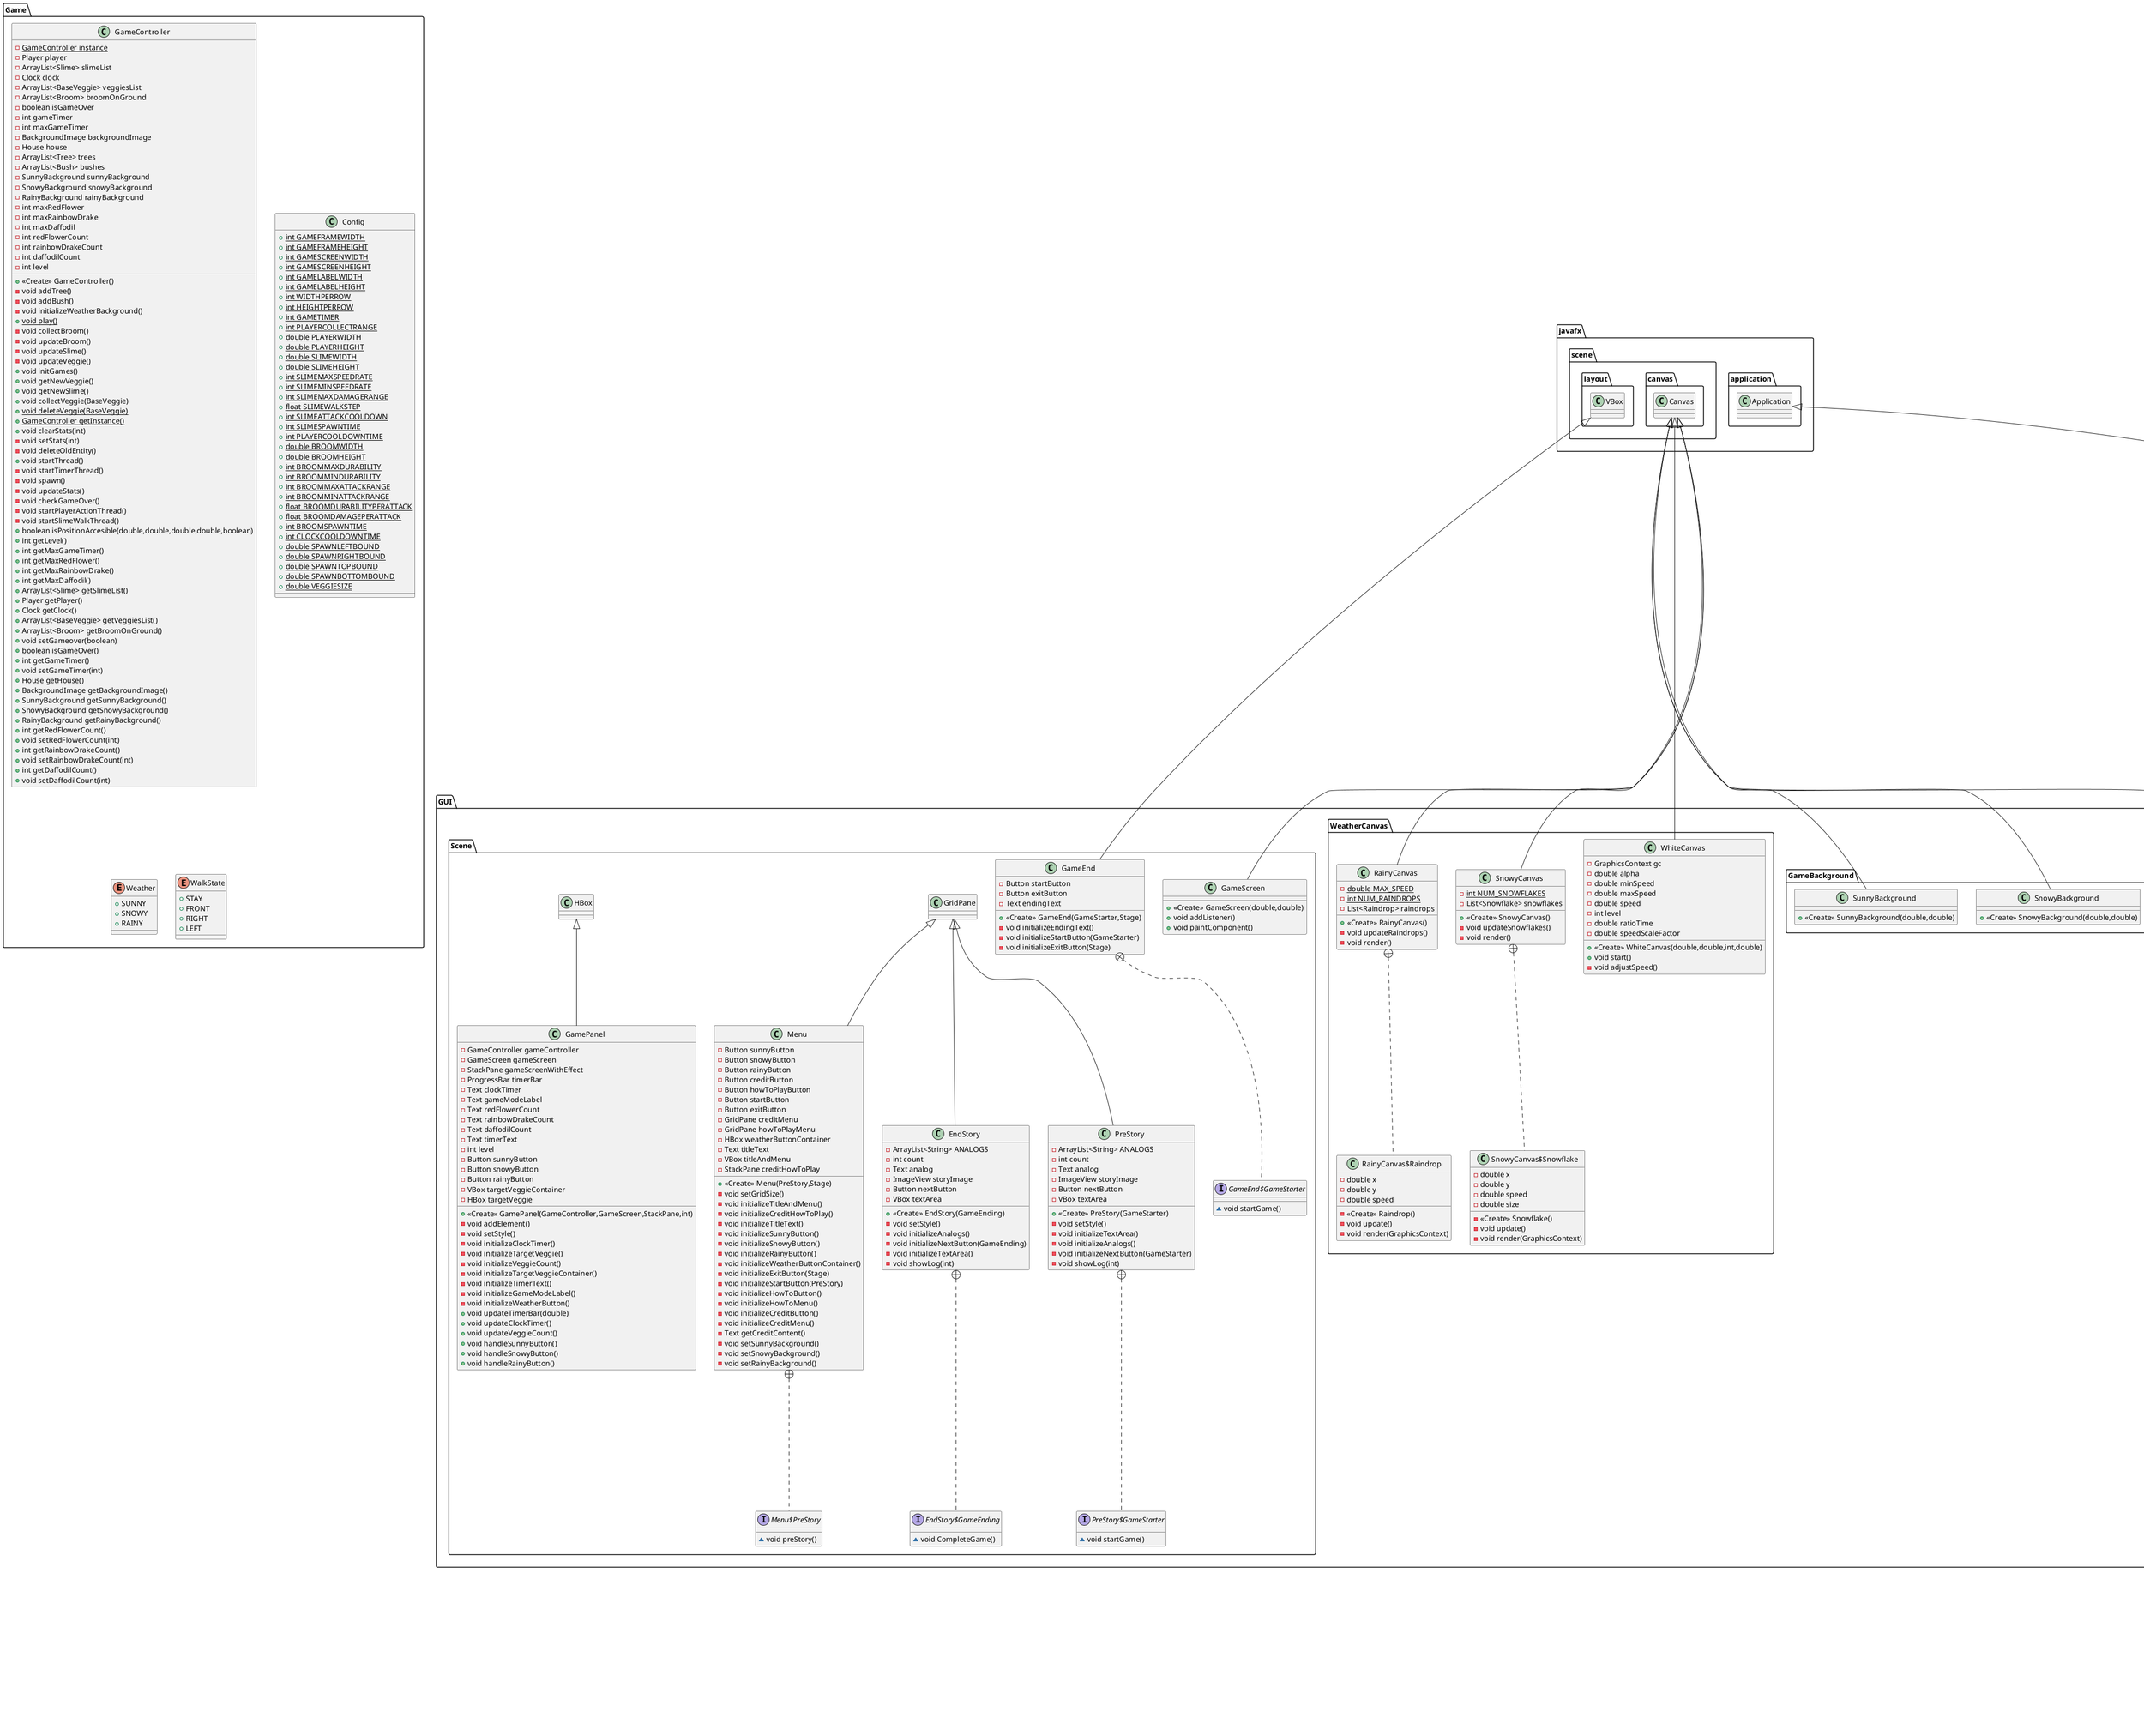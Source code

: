 @startuml
class GUISharedObject.InputUtility {
- {static} ArrayList<KeyCode> keyPressed
+ {static} boolean getKeyPressed(KeyCode)
+ {static} void setKeyPressed(KeyCode,boolean)
+ {static} void clearKeyPressed()
}


class GUI.Map.BackgroundImage {
- String imagePath
+ <<Create>> BackgroundImage()
+ void changeWeather(Config.Weather)
+ int getZ()
+ void draw(GraphicsContext)
}


class Item.Character.SpeedSlime {
+ <<Create>> SpeedSlime()
+ void draw(GraphicsContext)
}

interface Item.Interface.Attackable {
~ void attack()
~ int getAttackRange()
}

abstract class Item.Character.Slime {
- float Hp
- float maxHp
- BaseVeggie targetVeggie
- float maxDamage
+ <<Create>> Slime(int,float,float)
- void spawnOnMap()
+ void weatherEffected()
+ void attack()
+ float getMaxHp()
+ void setMaxHp(float)
+ float getMaxDamage()
+ void setMaxDamage(float)
+ float getHp()
+ void setHp(float)
+ BaseVeggie getTargetVeggie()
+ void setTargetVeggie(BaseVeggie)
+ void walk()
+ void draw(GraphicsContext)
}


class GUI.GameBackground.SunnyBackground {
+ <<Create>> SunnyBackground(double,double)
}

interface Item.Interface.Collectable {
~ void spawnOnMap()
~ void collected()
~ boolean isCollected()
}

class GUI.WeatherCanvas.RainyCanvas {
- {static} double MAX_SPEED
- {static} int NUM_RAINDROPS
- List<Raindrop> raindrops
+ <<Create>> RainyCanvas()
- void updateRaindrops()
- void render()
}


class GUI.WeatherCanvas.RainyCanvas$Raindrop {
- double x
- double y
- double speed
- <<Create>> Raindrop()
- void update()
- void render(GraphicsContext)
}


class Item.Veggie.Daffodil {
+ <<Create>> Daffodil()
+ void draw(GraphicsContext)
}

class GUI.Map.House {
- String imagePath
+ <<Create>> House(double,double,double,double)
+ int getZ()
+ void changeWeather(Config.Weather)
+ void draw(GraphicsContext)
}


class Item.Character.Player {
- Broom broom
- Config.WalkState walkState
- boolean isAttack
- int maxAttackCoolDown
+ <<Create>> Player(int,int,int,int,int)
+ void weatherEffected()
+ void attack()
+ void collectVeggie()
+ void action()
+ void walk()
+ void draw(GraphicsContext)
+ int getMaxAttackCoolDown()
+ void setMaxAttackCoolDown(int)
+ Broom getBroom()
+ void setBroom(Broom)
+ Config.WalkState getWalkState()
+ void setWalkState(Config.WalkState)
+ boolean isAttack()
+ void setAttack(boolean)
}


abstract class Item.Veggie.BaseVeggie {
- boolean isCollected
- float growthPoint
- float MAXGROWTHPOINT
- float growthRate
- float MAXGROWTHRATE
- float Hp
- float waterPoint
- float waterDroppingRate
- float MAXWATERDROPPINGRATE
- float MAXWATER
- int MAXHP
- double width
- double height
+ <<Create>> BaseVeggie(int,float,float,float,int)
+ void spawnOnMap()
+ void collected()
+ boolean isCollected()
+ void weatherEffected()
+ void draw(GraphicsContext)
- void drawGrowthDegree(GraphicsContext)
- void drawBar(GraphicsContext)
+ double getWidth()
+ double getHeight()
+ float getGrowthRate()
+ void setGrowthRate(float)
+ void setCollected(boolean)
+ float getHp()
+ void setHp(float)
+ float getWaterPoint()
+ void setWaterPoint(float)
+ float getGrowthPoint()
+ void setGrowthPoint(float)
+ float getWaterDroppingRate()
+ void setWaterDroppingRate(float)
+ int getMaxHp()
+ float getMaxWater()
}


class GUI.WeatherCanvas.WhiteCanvas {
- GraphicsContext gc
- double alpha
- double minSpeed
- double maxSpeed
- double speed
- int level
- double ratioTime
- double speedScaleFactor
+ <<Create>> WhiteCanvas(double,double,int,double)
+ void start()
- void adjustSpeed()
}


class Item.Inventory.Clock {
- Config.Weather weather
- int timer
+ <<Create>> Clock()
+ boolean changeSeason(Config.Weather)
+ Config.Weather getWeather()
+ int getTimer()
+ void setTimer(int)
}


class Item.Character.NormalSlime {
+ <<Create>> NormalSlime()
+ void draw(GraphicsContext)
}

class GUI.Scene.PreStory {
- ArrayList<String> ANALOGS
- int count
- Text analog
- ImageView storyImage
- Button nextButton
- VBox textArea
+ <<Create>> PreStory(GameStarter)
- void setStyle()
- void initializeTextArea()
- void initializeAnalogs()
- void initializeNextButton(GameStarter)
- void showLog(int)
}


interface GUI.Scene.PreStory$GameStarter {
~ void startGame()
}

class GUI.Scene.Menu {
- Button sunnyButton
- Button snowyButton
- Button rainyButton
- Button creditButton
- Button howToPlayButton
- Button startButton
- Button exitButton
- GridPane creditMenu
- GridPane howToPlayMenu
- HBox weatherButtonContainer
- Text titleText
- VBox titleAndMenu
- StackPane creditHowToPlay
+ <<Create>> Menu(PreStory,Stage)
- void setGridSize()
- void initializeTitleAndMenu()
- void initializeCreditHowToPlay()
- void initializeTitleText()
- void initializeSunnyButton()
- void initializeSnowyButton()
- void initializeRainyButton()
- void initializeWeatherButtonContainer()
- void initializeExitButton(Stage)
- void initializeStartButton(PreStory)
- void initializeHowToButton()
- void initializeHowToMenu()
- void initializeCreditButton()
- void initializeCreditMenu()
- Text getCreditContent()
- void setSunnyBackground()
- void setSnowyBackground()
- void setRainyBackground()
}


interface GUI.Scene.Menu$PreStory {
~ void preStory()
}

class GUI.Scene.GameScreen {
+ <<Create>> GameScreen(double,double)
+ void addListener()
+ void paintComponent()
}

class GUISharedObject.Entity {
# double x
# int z
# boolean visible
# <<Create>> Entity(double,double)
# <<Create>> Entity()
+ double getX()
+ void setX(double)
+ double getY()
+ void setY(double)
+ boolean isDestroyed()
+ boolean isVisible()
+ int getZ()
+ void draw(GraphicsContext)
}


class GUI.GameBackground.RainyBackground {
+ <<Create>> RainyBackground(double,double)
}

class GUISharedObject.CollidableEntity {
# double width
# double height
# <<Create>> CollidableEntity(double,double,double,double)
# <<Create>> CollidableEntity()
+ boolean collideWith(double,double,double,double)
+ double getWidth()
+ void setWidth(double)
+ double getHeight()
+ void setHeight(double)
}


interface Item.Interface.Walkable {
~ float getSpeedRate()
~ void setSpeedRate(float)
~ void walk()
}

class GUI.Scene.GameEnd {
- Button startButton
- Button exitButton
- Text endingText
+ <<Create>> GameEnd(GameStarter,Stage)
- void initializeEndingText()
- void initializeStartButton(GameStarter)
- void initializeExitButton(Stage)
}


interface GUI.Scene.GameEnd$GameStarter {
~ void startGame()
}

class GUISharedObject.RenderableHolder {
- {static} RenderableHolder instance
- List<Entity> backgroundEntities
- List<Entity> entities
- Comparator<Entity> comparator
+ {static} Image witchSprite
+ {static} Image witchWalkSprite
+ {static} Image witchBroomSprite
+ {static} Image witchWalkBroomSprite
+ {static} Image witchAttackSprite
+ {static} Image witchRightSprite
+ {static} Image witchRightBroomSprite
+ {static} Image witchLeftSprite
+ {static} Image witchLeftBroomSprite
+ {static} Image broomSprite
+ {static} Image normalSlimeSprite
+ {static} Image hitHardSlimeSprite
+ {static} Image speedSlimeSprite
+ {static} Image rainbowDrakeIdleSprite
+ {static} Image redFlowerIdleSprite
+ {static} Image daffodilIdleSprite
+ {static} AudioClip hitSound
+ {static} AudioClip collectSound
+ {static} AudioClip clockSound
+ {static} AudioClip mainMenuSong
+ {static} AudioClip storySong
+ {static} AudioClip gameSong
+ <<Create>> RenderableHolder()
+ {static} void loadResource()
+ void add(Entity)
+ void addBackground(Entity)
+ void update()
+ {static} RenderableHolder getInstance()
+ List<Entity> getEntities()
+ List<Entity> getBackgroundEntities()
}


class Main {
- int level
+ {static} void main(String[])
+ void start(Stage)
- void preStory(Stage)
- void EndStory(Stage)
- void startGame(Stage)
- void gameEnd(Stage)
- void ConpleteGame(Stage)
}


class GUI.Map.Tree {
- String imagePath
- int option
+ <<Create>> Tree(double,double,double,double,int,int)
+ void changeWeather(Config.Weather)
+ void draw(GraphicsContext)
}


class Game.GameController {
- {static} GameController instance
- Player player
- ArrayList<Slime> slimeList
- Clock clock
- ArrayList<BaseVeggie> veggiesList
- ArrayList<Broom> broomOnGround
- boolean isGameOver
- int gameTimer
- int maxGameTimer
- BackgroundImage backgroundImage
- House house
- ArrayList<Tree> trees
- ArrayList<Bush> bushes
- SunnyBackground sunnyBackground
- SnowyBackground snowyBackground
- RainyBackground rainyBackground
- int maxRedFlower
- int maxRainbowDrake
- int maxDaffodil
- int redFlowerCount
- int rainbowDrakeCount
- int daffodilCount
- int level
+ <<Create>> GameController()
- void addTree()
- void addBush()
- void initializeWeatherBackground()
+ {static} void play()
- void collectBroom()
- void updateBroom()
- void updateSlime()
- void updateVeggie()
+ void initGames()
+ void getNewVeggie()
+ void getNewSlime()
+ void collectVeggie(BaseVeggie)
+ {static} void deleteVeggie(BaseVeggie)
+ {static} GameController getInstance()
+ void clearStats(int)
- void setStats(int)
- void deleteOldEntity()
+ void startThread()
- void startTimerThread()
- void spawn()
- void updateStats()
- void checkGameOver()
- void startPlayerActionThread()
- void startSlimeWalkThread()
+ boolean isPositionAccesible(double,double,double,double,boolean)
+ int getLevel()
+ int getMaxGameTimer()
+ int getMaxRedFlower()
+ int getMaxRainbowDrake()
+ int getMaxDaffodil()
+ ArrayList<Slime> getSlimeList()
+ Player getPlayer()
+ Clock getClock()
+ ArrayList<BaseVeggie> getVeggiesList()
+ ArrayList<Broom> getBroomOnGround()
+ void setGameover(boolean)
+ boolean isGameOver()
+ int getGameTimer()
+ void setGameTimer(int)
+ House getHouse()
+ BackgroundImage getBackgroundImage()
+ SunnyBackground getSunnyBackground()
+ SnowyBackground getSnowyBackground()
+ RainyBackground getRainyBackground()
+ int getRedFlowerCount()
+ void setRedFlowerCount(int)
+ int getRainbowDrakeCount()
+ void setRainbowDrakeCount(int)
+ int getDaffodilCount()
+ void setDaffodilCount(int)
}


class GUI.Scene.GamePanel {
- GameController gameController
- GameScreen gameScreen
- StackPane gameScreenWithEffect
- ProgressBar timerBar
- Text clockTimer
- Text gameModeLabel
- Text redFlowerCount
- Text rainbowDrakeCount
- Text daffodilCount
- Text timerText
- int level
- Button sunnyButton
- Button snowyButton
- Button rainyButton
- VBox targetVeggieContainer
- HBox targetVeggie
+ <<Create>> GamePanel(GameController,GameScreen,StackPane,int)
- void addElement()
- void setStyle()
- void initializeClockTimer()
- void initializeTargetVeggie()
- void initializeVeggieCount()
- void initializeTargetVeggieContainer()
- void initializeTimerText()
- void initializeGameModeLabel()
- void initializeWeatherButton()
+ void updateTimerBar(double)
+ void updateClockTimer()
+ void updateVeggieCount()
+ void handleSunnyButton()
+ void handleSnowyButton()
+ void handleRainyButton()
}


class Item.Veggie.RainbowDrake {
+ <<Create>> RainbowDrake()
+ void draw(GraphicsContext)
}

class Item.Inventory.Broom {
- boolean isCollected
- float durability
- int attackRange
- float damage
- double width
- double height
+ <<Create>> Broom()
+ void weatherEffected()
+ void collected()
+ void draw(GraphicsContext)
+ void spawnOnMap()
+ void setX(double)
+ void setY(double)
+ double getWidth()
+ double getHeight()
+ float getDamage()
+ void setDamage(float)
+ float getDurability()
+ void setDurability(float)
+ int getAttackRange()
+ void setAttackRange(int)
+ boolean isCollected()
+ void setCollected(boolean)
}


class Game.Config {
+ {static} int GAMEFRAMEWIDTH
+ {static} int GAMEFRAMEHEIGHT
+ {static} int GAMESCREENWIDTH
+ {static} int GAMESCREENHEIGHT
+ {static} int GAMELABELWIDTH
+ {static} int GAMELABELHEIGHT
+ {static} int WIDTHPERROW
+ {static} int HEIGHTPERROW
+ {static} int GAMETIMER
+ {static} int PLAYERCOLLECTRANGE
+ {static} double PLAYERWIDTH
+ {static} double PLAYERHEIGHT
+ {static} double SLIMEWIDTH
+ {static} double SLIMEHEIGHT
+ {static} int SLIMEMAXSPEEDRATE
+ {static} int SLIMEMINSPEEDRATE
+ {static} int SLIMEMAXDAMAGERANGE
+ {static} float SLIMEWALKSTEP
+ {static} int SLIMEATTACKCOOLDOWN
+ {static} int SLIMESPAWNTIME
+ {static} int PLAYERCOOLDOWNTIME
+ {static} double BROOMWIDTH
+ {static} double BROOMHEIGHT
+ {static} int BROOMMAXDURABILITY
+ {static} int BROOMMINDURABILITY
+ {static} int BROOMMAXATTACKRANGE
+ {static} int BROOMMINATTACKRANGE
+ {static} float BROOMDURABILITYPERATTACK
+ {static} float BROOMDAMAGEPERATTACK
+ {static} int BROOMSPAWNTIME
+ {static} int CLOCKCOOLDOWNTIME
+ {static} double SPAWNLEFTBOUND
+ {static} double SPAWNRIGHTBOUND
+ {static} double SPAWNTOPBOUND
+ {static} double SPAWNBOTTOMBOUND
+ {static} double VEGGIESIZE
}

enum Game.Weather {
+  SUNNY
+  SNOWY
+  RAINY
}

enum Game.WalkState {
+  STAY
+  FRONT
+  RIGHT
+  LEFT
}

interface GUI.Map.WeatherChangeable {
~ void changeWeather(Config.Weather)
}

class Item.Character.HitHardSlime {
+ <<Create>> HitHardSlime()
+ void draw(GraphicsContext)
}

interface Item.Interface.WeatherEffectable {
~ void weatherEffected()
}

class GUI.WeatherCanvas.SnowyCanvas {
- {static} int NUM_SNOWFLAKES
- List<Snowflake> snowflakes
+ <<Create>> SnowyCanvas()
- void updateSnowflakes()
- void render()
}


class GUI.WeatherCanvas.SnowyCanvas$Snowflake {
- double x
- double y
- double speed
- double size
- <<Create>> Snowflake()
- void update()
- void render(GraphicsContext)
}


class GUI.GameBackground.SnowyBackground {
+ <<Create>> SnowyBackground(double,double)
}

class GUI.Map.Bush {
- String imagePath
- int option
+ <<Create>> Bush(double,double,double,double,int,int)
+ void changeWeather(Config.Weather)
+ void draw(GraphicsContext)
}


class GUI.Scene.EndStory {
- ArrayList<String> ANALOGS
- int count
- Text analog
- ImageView storyImage
- Button nextButton
- VBox textArea
+ <<Create>> EndStory(GameEnding)
- void setStyle()
- void initializeAnalogs()
- void initializeNextButton(GameEnding)
- void initializeTextArea()
- void showLog(int)
}


interface GUI.Scene.EndStory$GameEnding {
~ void CompleteGame()
}

abstract class Item.Character.BaseCharacter {
- float speedRate
- float MAXSPEEDRATE
- int attackRange
- float damage
- int attackCoolDown
+ <<Create>> BaseCharacter(double,double,int,int,float)
+ <<Create>> BaseCharacter(int,int,float)
+ void weatherEffected()
+ void setX(double)
+ void setY(double)
+ int getAttackCoolDown()
+ void setAttackCoolDown(int)
+ float getSpeedRate()
+ void setSpeedRate(float)
+ int getAttackRange()
+ void walk()
+ float getDamage()
+ void setDamage(float)
}


class Item.Veggie.RedFlower {
+ <<Create>> RedFlower()
+ void draw(GraphicsContext)
}



GUI.Map.WeatherChangeable <|.. GUI.Map.BackgroundImage
GUISharedObject.Entity <|-- GUI.Map.BackgroundImage
Item.Character.Slime <|-- Item.Character.SpeedSlime
Item.Character.BaseCharacter <|-- Item.Character.Slime
javafx.scene.canvas.Canvas <|-- GUI.GameBackground.SunnyBackground
javafx.scene.canvas.Canvas <|-- GUI.WeatherCanvas.RainyCanvas
GUI.WeatherCanvas.RainyCanvas +.. GUI.WeatherCanvas.RainyCanvas$Raindrop
Item.Veggie.BaseVeggie <|-- Item.Veggie.Daffodil
GUI.Map.WeatherChangeable <|.. GUI.Map.House
GUISharedObject.CollidableEntity <|-- GUI.Map.House
Item.Character.BaseCharacter <|-- Item.Character.Player
Item.Interface.WeatherEffectable <|.. Item.Veggie.BaseVeggie
Item.Interface.Collectable <|.. Item.Veggie.BaseVeggie
GUISharedObject.Entity <|-- Item.Veggie.BaseVeggie
javafx.scene.canvas.Canvas <|-- GUI.WeatherCanvas.WhiteCanvas
Item.Character.Slime <|-- Item.Character.NormalSlime
GUI.Scene.GridPane <|-- GUI.Scene.PreStory
GUI.Scene.PreStory +.. GUI.Scene.PreStory$GameStarter
GUI.Scene.GridPane <|-- GUI.Scene.Menu
GUI.Scene.Menu +.. GUI.Scene.Menu$PreStory
javafx.scene.canvas.Canvas <|-- GUI.Scene.GameScreen
javafx.scene.canvas.Canvas <|-- GUI.GameBackground.RainyBackground
GUISharedObject.Entity <|-- GUISharedObject.CollidableEntity
javafx.scene.layout.VBox <|-- GUI.Scene.GameEnd
GUI.Scene.GameEnd +.. GUI.Scene.GameEnd$GameStarter
javafx.application.Application <|-- Main
GUI.Map.WeatherChangeable <|.. GUI.Map.Tree
GUISharedObject.CollidableEntity <|-- GUI.Map.Tree
GUI.Scene.HBox <|-- GUI.Scene.GamePanel
Item.Veggie.BaseVeggie <|-- Item.Veggie.RainbowDrake
Item.Interface.Collectable <|.. Item.Inventory.Broom
Item.Interface.WeatherEffectable <|.. Item.Inventory.Broom
GUISharedObject.Entity <|-- Item.Inventory.Broom
Item.Character.Slime <|-- Item.Character.HitHardSlime
javafx.scene.canvas.Canvas <|-- GUI.WeatherCanvas.SnowyCanvas
GUI.WeatherCanvas.SnowyCanvas +.. GUI.WeatherCanvas.SnowyCanvas$Snowflake
javafx.scene.canvas.Canvas <|-- GUI.GameBackground.SnowyBackground
GUI.Map.WeatherChangeable <|.. GUI.Map.Bush
GUISharedObject.CollidableEntity <|-- GUI.Map.Bush
GUI.Scene.GridPane <|-- GUI.Scene.EndStory
GUI.Scene.EndStory +.. GUI.Scene.EndStory$GameEnding
Item.Interface.Walkable <|.. Item.Character.BaseCharacter
Item.Interface.Attackable <|.. Item.Character.BaseCharacter
Item.Interface.WeatherEffectable <|.. Item.Character.BaseCharacter
GUISharedObject.CollidableEntity <|-- Item.Character.BaseCharacter
Item.Veggie.BaseVeggie <|-- Item.Veggie.RedFlower
@enduml